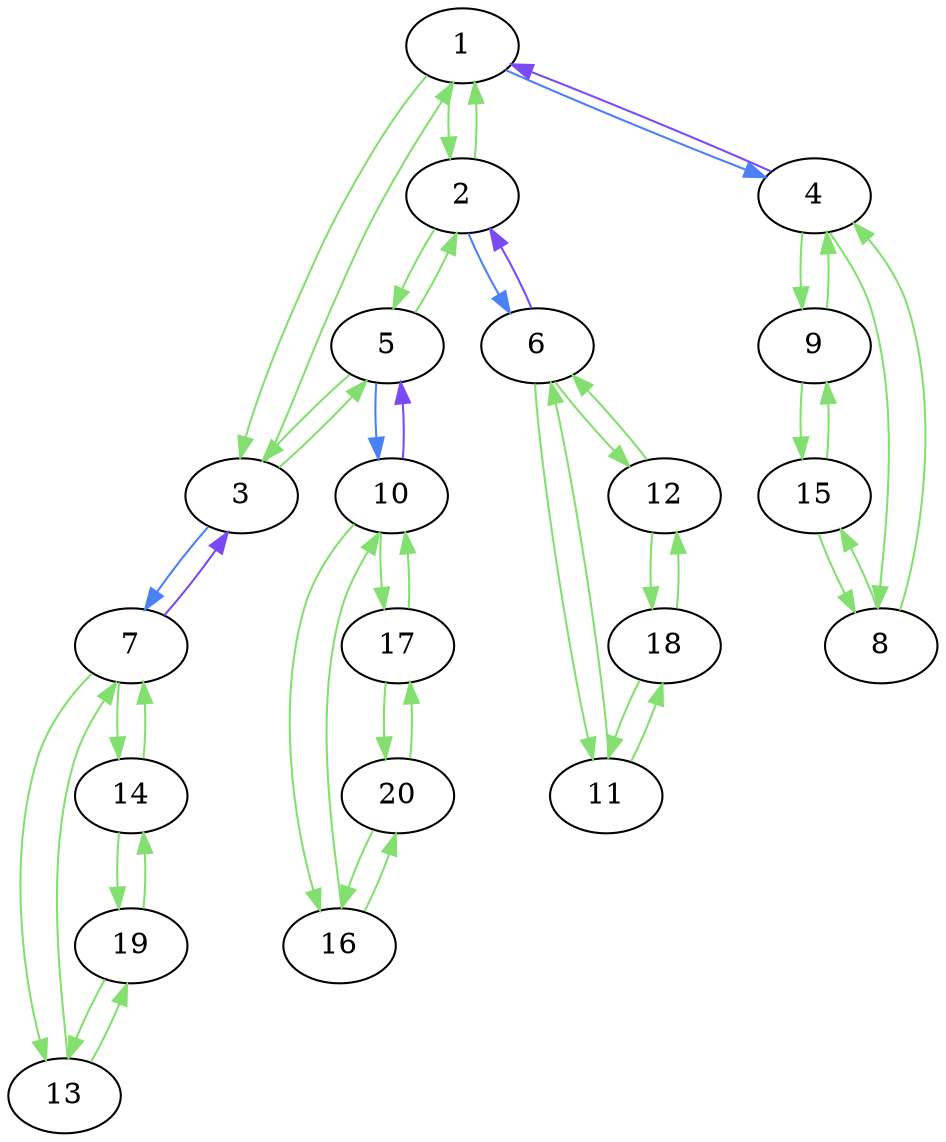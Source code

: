 strict digraph  {
	"1";
	"2";
	"3";
	"4";
	"5";
	"6";
	"7";
	"8";
	"9";
	"10";
	"11";
	"12";
	"13";
	"14";
	"15";
	"16";
	"17";
	"18";
	"19";
	"20";
	"1" -> "2"  [color="#83e070", label=""];
	"1" -> "3"  [color="#83e070", label=""];
	"1" -> "4"  [color="#4a81f7", label=""];
	"2" -> "5"  [color="#83e070", label=""];
	"2" -> "1"  [color="#83e070", label=""];
	"2" -> "6"  [color="#4a81f7", label=""];
	"3" -> "5"  [color="#83e070", label=""];
	"3" -> "1"  [color="#83e070", label=""];
	"3" -> "7"  [color="#4a81f7", label=""];
	"4" -> "8"  [color="#83e070", label=""];
	"4" -> "9"  [color="#83e070", label=""];
	"4" -> "1"  [color="#7b4af7", label=""];
	"5" -> "2"  [color="#83e070", label=""];
	"5" -> "3"  [color="#83e070", label=""];
	"5" -> "10"  [color="#4a81f7", label=""];
	"6" -> "11"  [color="#83e070", label=""];
	"6" -> "12"  [color="#83e070", label=""];
	"6" -> "2"  [color="#7b4af7", label=""];
	"7" -> "13"  [color="#83e070", label=""];
	"7" -> "14"  [color="#83e070", label=""];
	"7" -> "3"  [color="#7b4af7", label=""];
	"8" -> "15"  [color="#83e070", label=""];
	"8" -> "4"  [color="#83e070", label=""];
	"9" -> "15"  [color="#83e070", label=""];
	"9" -> "4"  [color="#83e070", label=""];
	"10" -> "16"  [color="#83e070", label=""];
	"10" -> "17"  [color="#83e070", label=""];
	"10" -> "5"  [color="#7b4af7", label=""];
	"11" -> "6"  [color="#83e070", label=""];
	"11" -> "18"  [color="#83e070", label=""];
	"12" -> "6"  [color="#83e070", label=""];
	"12" -> "18"  [color="#83e070", label=""];
	"13" -> "19"  [color="#83e070", label=""];
	"13" -> "7"  [color="#83e070", label=""];
	"14" -> "19"  [color="#83e070", label=""];
	"14" -> "7"  [color="#83e070", label=""];
	"15" -> "8"  [color="#83e070", label=""];
	"15" -> "9"  [color="#83e070", label=""];
	"16" -> "10"  [color="#83e070", label=""];
	"16" -> "20"  [color="#83e070", label=""];
	"17" -> "10"  [color="#83e070", label=""];
	"17" -> "20"  [color="#83e070", label=""];
	"18" -> "11"  [color="#83e070", label=""];
	"18" -> "12"  [color="#83e070", label=""];
	"19" -> "13"  [color="#83e070", label=""];
	"19" -> "14"  [color="#83e070", label=""];
	"20" -> "16"  [color="#83e070", label=""];
	"20" -> "17"  [color="#83e070", label=""];
}
